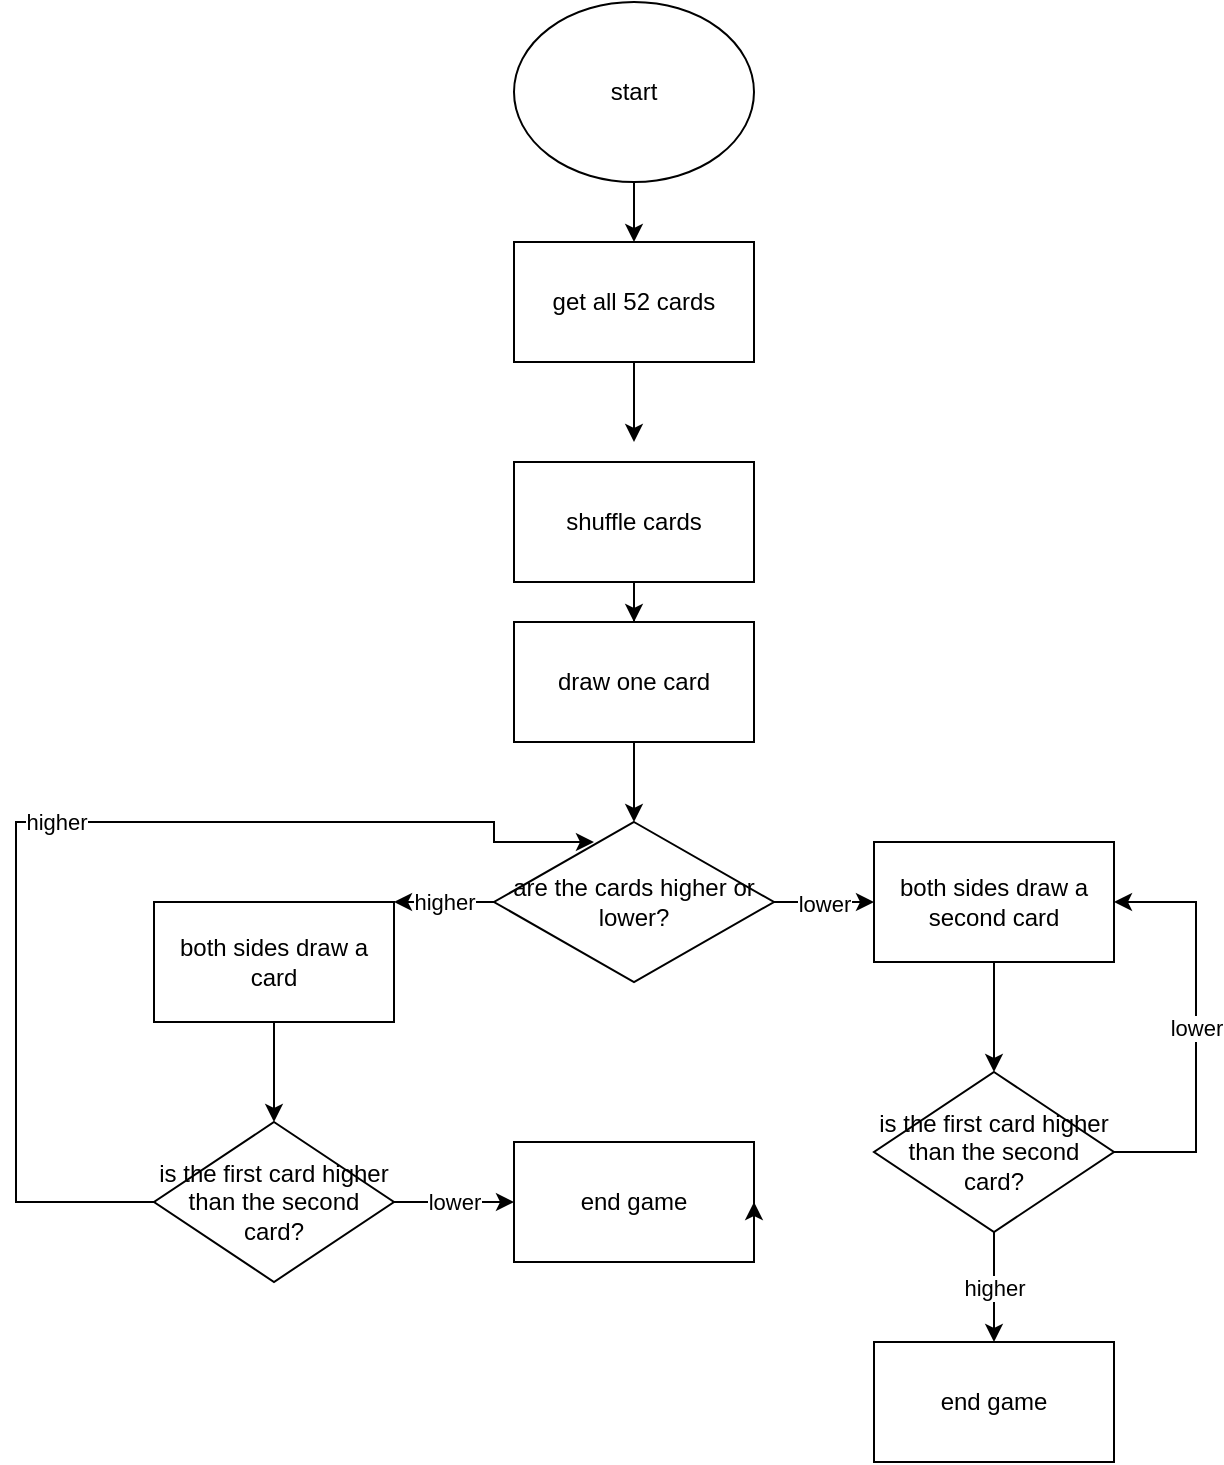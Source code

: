 <mxfile version="24.7.17">
  <diagram name="Page-1" id="cwHrFa3Gu8aGHb4hvBp2">
    <mxGraphModel dx="1426" dy="783" grid="1" gridSize="10" guides="1" tooltips="1" connect="1" arrows="1" fold="1" page="1" pageScale="1" pageWidth="827" pageHeight="1169" math="0" shadow="0">
      <root>
        <mxCell id="0" />
        <mxCell id="1" parent="0" />
        <mxCell id="0UGQCueGJtoylNujDZal-2" style="edgeStyle=orthogonalEdgeStyle;rounded=0;orthogonalLoop=1;jettySize=auto;html=1;" parent="1" source="0UGQCueGJtoylNujDZal-1" target="0UGQCueGJtoylNujDZal-3" edge="1">
          <mxGeometry relative="1" as="geometry">
            <mxPoint x="400" y="190" as="targetPoint" />
          </mxGeometry>
        </mxCell>
        <mxCell id="0UGQCueGJtoylNujDZal-1" value="start" style="ellipse;whiteSpace=wrap;html=1;" parent="1" vertex="1">
          <mxGeometry x="340" y="50" width="120" height="90" as="geometry" />
        </mxCell>
        <mxCell id="0UGQCueGJtoylNujDZal-4" style="edgeStyle=orthogonalEdgeStyle;rounded=0;orthogonalLoop=1;jettySize=auto;html=1;" parent="1" source="0UGQCueGJtoylNujDZal-3" edge="1">
          <mxGeometry relative="1" as="geometry">
            <mxPoint x="400" y="270" as="targetPoint" />
          </mxGeometry>
        </mxCell>
        <mxCell id="0UGQCueGJtoylNujDZal-3" value="get all 52 cards" style="rounded=0;whiteSpace=wrap;html=1;" parent="1" vertex="1">
          <mxGeometry x="340" y="170" width="120" height="60" as="geometry" />
        </mxCell>
        <mxCell id="0UGQCueGJtoylNujDZal-6" style="edgeStyle=orthogonalEdgeStyle;rounded=0;orthogonalLoop=1;jettySize=auto;html=1;" parent="1" source="0UGQCueGJtoylNujDZal-5" target="0UGQCueGJtoylNujDZal-7" edge="1">
          <mxGeometry relative="1" as="geometry">
            <mxPoint x="400" y="380" as="targetPoint" />
          </mxGeometry>
        </mxCell>
        <mxCell id="0UGQCueGJtoylNujDZal-5" value="shuffle cards" style="rounded=0;whiteSpace=wrap;html=1;" parent="1" vertex="1">
          <mxGeometry x="340" y="280" width="120" height="60" as="geometry" />
        </mxCell>
        <mxCell id="0UGQCueGJtoylNujDZal-9" style="edgeStyle=orthogonalEdgeStyle;rounded=0;orthogonalLoop=1;jettySize=auto;html=1;" parent="1" source="0UGQCueGJtoylNujDZal-7" target="0UGQCueGJtoylNujDZal-10" edge="1">
          <mxGeometry relative="1" as="geometry">
            <mxPoint x="400" y="470" as="targetPoint" />
          </mxGeometry>
        </mxCell>
        <mxCell id="0UGQCueGJtoylNujDZal-7" value="draw one card" style="rounded=0;whiteSpace=wrap;html=1;" parent="1" vertex="1">
          <mxGeometry x="340" y="360" width="120" height="60" as="geometry" />
        </mxCell>
        <mxCell id="0UGQCueGJtoylNujDZal-11" value="higher" style="edgeStyle=orthogonalEdgeStyle;rounded=0;orthogonalLoop=1;jettySize=auto;html=1;" parent="1" source="0UGQCueGJtoylNujDZal-10" edge="1">
          <mxGeometry relative="1" as="geometry">
            <mxPoint x="280" y="500" as="targetPoint" />
          </mxGeometry>
        </mxCell>
        <mxCell id="0UGQCueGJtoylNujDZal-12" value="lower" style="edgeStyle=orthogonalEdgeStyle;rounded=0;orthogonalLoop=1;jettySize=auto;html=1;exitX=1;exitY=0.5;exitDx=0;exitDy=0;" parent="1" source="0UGQCueGJtoylNujDZal-10" edge="1">
          <mxGeometry relative="1" as="geometry">
            <mxPoint x="520" y="500" as="targetPoint" />
          </mxGeometry>
        </mxCell>
        <mxCell id="0UGQCueGJtoylNujDZal-10" value="are the cards higher or lower?" style="rhombus;whiteSpace=wrap;html=1;" parent="1" vertex="1">
          <mxGeometry x="330" y="460" width="140" height="80" as="geometry" />
        </mxCell>
        <mxCell id="0UGQCueGJtoylNujDZal-17" style="edgeStyle=orthogonalEdgeStyle;rounded=0;orthogonalLoop=1;jettySize=auto;html=1;" parent="1" source="0UGQCueGJtoylNujDZal-16" target="0UGQCueGJtoylNujDZal-18" edge="1">
          <mxGeometry relative="1" as="geometry">
            <mxPoint x="220" y="680" as="targetPoint" />
          </mxGeometry>
        </mxCell>
        <mxCell id="0UGQCueGJtoylNujDZal-16" value="both sides draw a card" style="rounded=0;whiteSpace=wrap;html=1;" parent="1" vertex="1">
          <mxGeometry x="160" y="500" width="120" height="60" as="geometry" />
        </mxCell>
        <mxCell id="0UGQCueGJtoylNujDZal-19" value="higher" style="edgeStyle=orthogonalEdgeStyle;rounded=0;orthogonalLoop=1;jettySize=auto;html=1;entryX=0.357;entryY=0.125;entryDx=0;entryDy=0;entryPerimeter=0;" parent="1" source="0UGQCueGJtoylNujDZal-18" target="0UGQCueGJtoylNujDZal-10" edge="1">
          <mxGeometry relative="1" as="geometry">
            <mxPoint x="330" y="440" as="targetPoint" />
            <Array as="points">
              <mxPoint x="91" y="650" />
              <mxPoint x="91" y="460" />
              <mxPoint x="330" y="460" />
              <mxPoint x="330" y="470" />
            </Array>
          </mxGeometry>
        </mxCell>
        <mxCell id="0UGQCueGJtoylNujDZal-20" value="lower" style="edgeStyle=orthogonalEdgeStyle;rounded=0;orthogonalLoop=1;jettySize=auto;html=1;" parent="1" source="0UGQCueGJtoylNujDZal-18" target="0UGQCueGJtoylNujDZal-22" edge="1">
          <mxGeometry relative="1" as="geometry">
            <mxPoint x="320" y="710" as="targetPoint" />
          </mxGeometry>
        </mxCell>
        <mxCell id="0UGQCueGJtoylNujDZal-18" value="is the first card higher than the second card?" style="rhombus;whiteSpace=wrap;html=1;" parent="1" vertex="1">
          <mxGeometry x="160" y="610" width="120" height="80" as="geometry" />
        </mxCell>
        <mxCell id="0UGQCueGJtoylNujDZal-22" value="end game" style="rounded=0;whiteSpace=wrap;html=1;" parent="1" vertex="1">
          <mxGeometry x="340" y="620" width="120" height="60" as="geometry" />
        </mxCell>
        <mxCell id="0UGQCueGJtoylNujDZal-25" style="edgeStyle=orthogonalEdgeStyle;rounded=0;orthogonalLoop=1;jettySize=auto;html=1;exitX=1;exitY=0.75;exitDx=0;exitDy=0;entryX=1;entryY=0.5;entryDx=0;entryDy=0;" parent="1" source="0UGQCueGJtoylNujDZal-22" target="0UGQCueGJtoylNujDZal-22" edge="1">
          <mxGeometry relative="1" as="geometry" />
        </mxCell>
        <mxCell id="0UGQCueGJtoylNujDZal-36" style="edgeStyle=orthogonalEdgeStyle;rounded=0;orthogonalLoop=1;jettySize=auto;html=1;entryX=0.5;entryY=0;entryDx=0;entryDy=0;" parent="1" source="0UGQCueGJtoylNujDZal-28" target="0UGQCueGJtoylNujDZal-33" edge="1">
          <mxGeometry relative="1" as="geometry" />
        </mxCell>
        <mxCell id="0UGQCueGJtoylNujDZal-28" value="both sides draw a second card" style="rounded=0;whiteSpace=wrap;html=1;" parent="1" vertex="1">
          <mxGeometry x="520" y="470" width="120" height="60" as="geometry" />
        </mxCell>
        <mxCell id="0UGQCueGJtoylNujDZal-37" value="higher" style="edgeStyle=orthogonalEdgeStyle;rounded=0;orthogonalLoop=1;jettySize=auto;html=1;" parent="1" source="0UGQCueGJtoylNujDZal-33" target="0UGQCueGJtoylNujDZal-40" edge="1">
          <mxGeometry relative="1" as="geometry">
            <mxPoint x="580" y="720" as="targetPoint" />
          </mxGeometry>
        </mxCell>
        <mxCell id="0UGQCueGJtoylNujDZal-38" value="lower" style="edgeStyle=orthogonalEdgeStyle;rounded=0;orthogonalLoop=1;jettySize=auto;html=1;" parent="1" source="0UGQCueGJtoylNujDZal-33" target="0UGQCueGJtoylNujDZal-28" edge="1">
          <mxGeometry relative="1" as="geometry">
            <mxPoint x="680" y="500" as="targetPoint" />
            <Array as="points">
              <mxPoint x="681" y="625" />
              <mxPoint x="681" y="500" />
            </Array>
          </mxGeometry>
        </mxCell>
        <mxCell id="0UGQCueGJtoylNujDZal-33" value="is the first card higher than the second card?" style="rhombus;whiteSpace=wrap;html=1;" parent="1" vertex="1">
          <mxGeometry x="520" y="585" width="120" height="80" as="geometry" />
        </mxCell>
        <mxCell id="0UGQCueGJtoylNujDZal-40" value="end game" style="rounded=0;whiteSpace=wrap;html=1;" parent="1" vertex="1">
          <mxGeometry x="520" y="720" width="120" height="60" as="geometry" />
        </mxCell>
      </root>
    </mxGraphModel>
  </diagram>
</mxfile>
